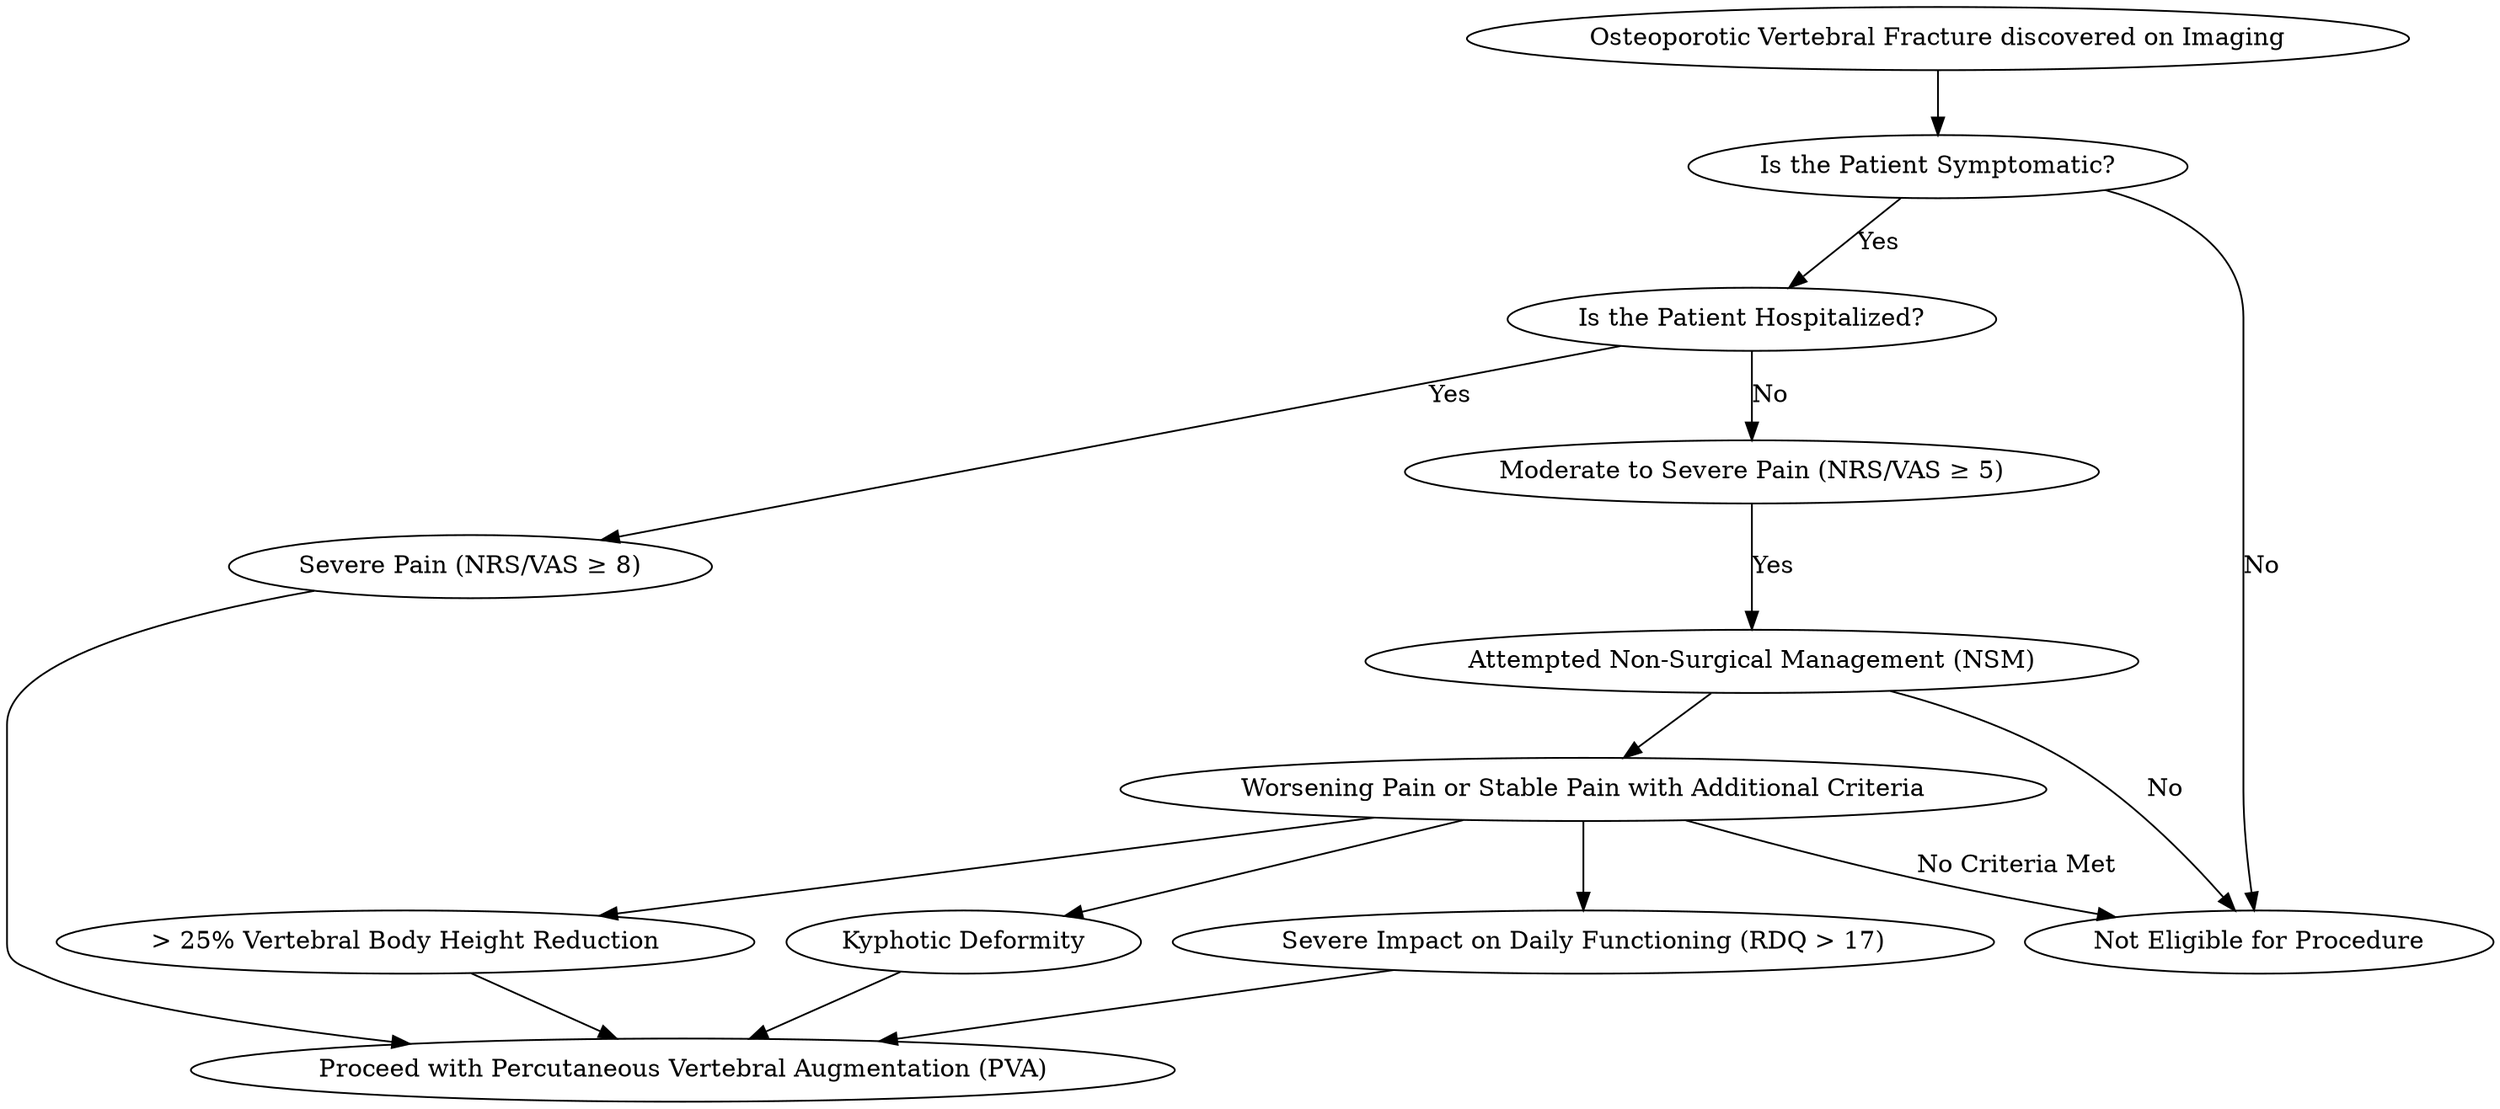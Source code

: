 digraph {
    Check_OVF [label="Osteoporotic Vertebral Fracture discovered on Imaging"];
    Check_Symptoms [label="Is the Patient Symptomatic?"];
    Check_Hospitalized [label="Is the Patient Hospitalized?"];
    Severe_Pain_Hospitalized [label="Severe Pain (NRS/VAS ≥ 8)"];
    Moderate_Severe_Pain [label="Moderate to Severe Pain (NRS/VAS ≥ 5)"];
    Check_NSM [label="Attempted Non-Surgical Management (NSM)"];
    Worsening_Stable_Pain [label="Worsening Pain or Stable Pain with Additional Criteria"];
    Criteria1 [label="> 25% Vertebral Body Height Reduction"];
    Criteria2 [label="Kyphotic Deformity"];
    Criteria3 [label="Severe Impact on Daily Functioning (RDQ > 17)"];
    Proceed_Procedure [label="Proceed with Percutaneous Vertebral Augmentation (PVA)"];
    Not_Eligible [label="Not Eligible for Procedure"];
    
    Check_OVF -> Check_Symptoms;
    Check_Symptoms -> Check_Hospitalized [label="Yes"];
    Check_Symptoms -> Not_Eligible [label="No"];
    Check_Hospitalized -> Severe_Pain_Hospitalized [label="Yes"];
    Check_Hospitalized -> Moderate_Severe_Pain [label="No"];
    Severe_Pain_Hospitalized -> Proceed_Procedure;
    Moderate_Severe_Pain -> Check_NSM [label="Yes"];
    Check_NSM -> Worsening_Stable_Pain;
    Check_NSM -> Not_Eligible [label="No"];
    Worsening_Stable_Pain -> Criteria1;
    Worsening_Stable_Pain -> Criteria2;
    Worsening_Stable_Pain -> Criteria3;
    Criteria1 -> Proceed_Procedure;
    Criteria2 -> Proceed_Procedure;
    Criteria3 -> Proceed_Procedure;
    Worsening_Stable_Pain -> Not_Eligible [label="No Criteria Met"];
}
